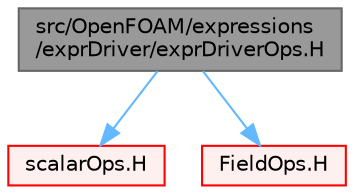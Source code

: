 digraph "src/OpenFOAM/expressions/exprDriver/exprDriverOps.H"
{
 // LATEX_PDF_SIZE
  bgcolor="transparent";
  edge [fontname=Helvetica,fontsize=10,labelfontname=Helvetica,labelfontsize=10];
  node [fontname=Helvetica,fontsize=10,shape=box,height=0.2,width=0.4];
  Node1 [id="Node000001",label="src/OpenFOAM/expressions\l/exprDriver/exprDriverOps.H",height=0.2,width=0.4,color="gray40", fillcolor="grey60", style="filled", fontcolor="black",tooltip=" "];
  Node1 -> Node2 [id="edge1_Node000001_Node000002",color="steelblue1",style="solid",tooltip=" "];
  Node2 [id="Node000002",label="scalarOps.H",height=0.2,width=0.4,color="red", fillcolor="#FFF0F0", style="filled",URL="$scalarOps_8H.html",tooltip="Functors that are scalar-specific."];
  Node1 -> Node34 [id="edge2_Node000001_Node000034",color="steelblue1",style="solid",tooltip=" "];
  Node34 [id="Node000034",label="FieldOps.H",height=0.2,width=0.4,color="red", fillcolor="#FFF0F0", style="filled",URL="$FieldOps_8H.html",tooltip=" "];
}

